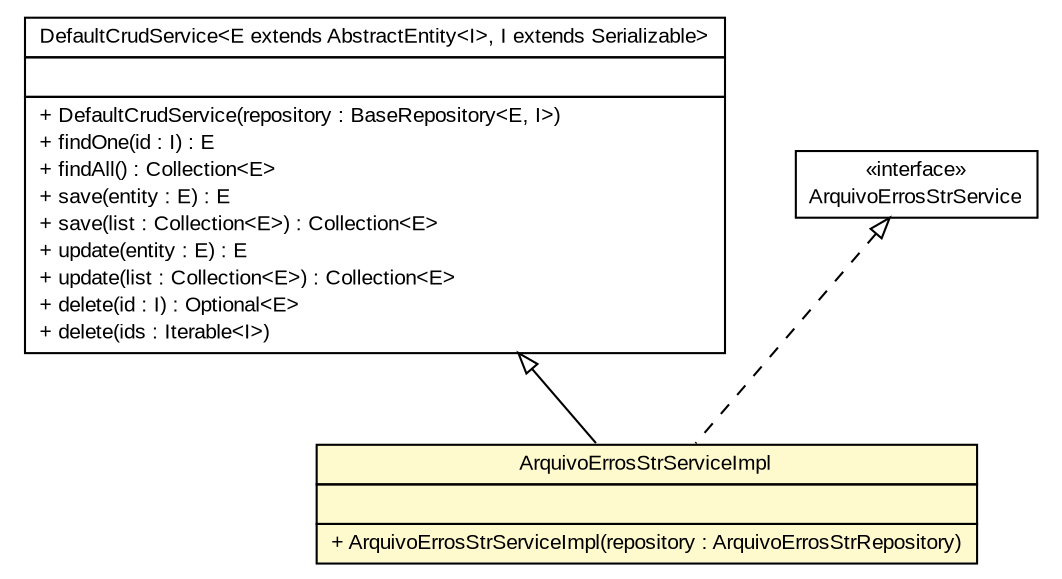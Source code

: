 #!/usr/local/bin/dot
#
# Class diagram 
# Generated by UMLGraph version R5_6 (http://www.umlgraph.org/)
#

digraph G {
	edge [fontname="arial",fontsize=10,labelfontname="arial",labelfontsize=10];
	node [fontname="arial",fontsize=10,shape=plaintext];
	nodesep=0.25;
	ranksep=0.5;
	// br.gov.to.sefaz.business.service.impl.DefaultCrudService<E extends br.gov.to.sefaz.persistence.entity.AbstractEntity<I>, I extends java.io.Serializable>
	c185664 [label=<<table title="br.gov.to.sefaz.business.service.impl.DefaultCrudService" border="0" cellborder="1" cellspacing="0" cellpadding="2" port="p" href="../../../../business/service/impl/DefaultCrudService.html">
		<tr><td><table border="0" cellspacing="0" cellpadding="1">
<tr><td align="center" balign="center"> DefaultCrudService&lt;E extends AbstractEntity&lt;I&gt;, I extends Serializable&gt; </td></tr>
		</table></td></tr>
		<tr><td><table border="0" cellspacing="0" cellpadding="1">
<tr><td align="left" balign="left">  </td></tr>
		</table></td></tr>
		<tr><td><table border="0" cellspacing="0" cellpadding="1">
<tr><td align="left" balign="left"> + DefaultCrudService(repository : BaseRepository&lt;E, I&gt;) </td></tr>
<tr><td align="left" balign="left"> + findOne(id : I) : E </td></tr>
<tr><td align="left" balign="left"> + findAll() : Collection&lt;E&gt; </td></tr>
<tr><td align="left" balign="left"> + save(entity : E) : E </td></tr>
<tr><td align="left" balign="left"> + save(list : Collection&lt;E&gt;) : Collection&lt;E&gt; </td></tr>
<tr><td align="left" balign="left"> + update(entity : E) : E </td></tr>
<tr><td align="left" balign="left"> + update(list : Collection&lt;E&gt;) : Collection&lt;E&gt; </td></tr>
<tr><td align="left" balign="left"> + delete(id : I) : Optional&lt;E&gt; </td></tr>
<tr><td align="left" balign="left"> + delete(ids : Iterable&lt;I&gt;) </td></tr>
		</table></td></tr>
		</table>>, URL="../../../../business/service/impl/DefaultCrudService.html", fontname="arial", fontcolor="black", fontsize=10.0];
	// br.gov.to.sefaz.arr.processamento.service.ArquivoErrosStrService
	c186263 [label=<<table title="br.gov.to.sefaz.arr.processamento.service.ArquivoErrosStrService" border="0" cellborder="1" cellspacing="0" cellpadding="2" port="p" href="../ArquivoErrosStrService.html">
		<tr><td><table border="0" cellspacing="0" cellpadding="1">
<tr><td align="center" balign="center"> &#171;interface&#187; </td></tr>
<tr><td align="center" balign="center"> ArquivoErrosStrService </td></tr>
		</table></td></tr>
		</table>>, URL="../ArquivoErrosStrService.html", fontname="arial", fontcolor="black", fontsize=10.0];
	// br.gov.to.sefaz.arr.processamento.service.impl.ArquivoErrosStrServiceImpl
	c186275 [label=<<table title="br.gov.to.sefaz.arr.processamento.service.impl.ArquivoErrosStrServiceImpl" border="0" cellborder="1" cellspacing="0" cellpadding="2" port="p" bgcolor="lemonChiffon" href="./ArquivoErrosStrServiceImpl.html">
		<tr><td><table border="0" cellspacing="0" cellpadding="1">
<tr><td align="center" balign="center"> ArquivoErrosStrServiceImpl </td></tr>
		</table></td></tr>
		<tr><td><table border="0" cellspacing="0" cellpadding="1">
<tr><td align="left" balign="left">  </td></tr>
		</table></td></tr>
		<tr><td><table border="0" cellspacing="0" cellpadding="1">
<tr><td align="left" balign="left"> + ArquivoErrosStrServiceImpl(repository : ArquivoErrosStrRepository) </td></tr>
		</table></td></tr>
		</table>>, URL="./ArquivoErrosStrServiceImpl.html", fontname="arial", fontcolor="black", fontsize=10.0];
	//br.gov.to.sefaz.arr.processamento.service.impl.ArquivoErrosStrServiceImpl extends br.gov.to.sefaz.business.service.impl.DefaultCrudService<br.gov.to.sefaz.arr.persistence.entity.ArquivoErrosStr, br.gov.to.sefaz.arr.persistence.entity.ArquivoErrosStrPK>
	c185664:p -> c186275:p [dir=back,arrowtail=empty];
	//br.gov.to.sefaz.arr.processamento.service.impl.ArquivoErrosStrServiceImpl implements br.gov.to.sefaz.arr.processamento.service.ArquivoErrosStrService
	c186263:p -> c186275:p [dir=back,arrowtail=empty,style=dashed];
}

